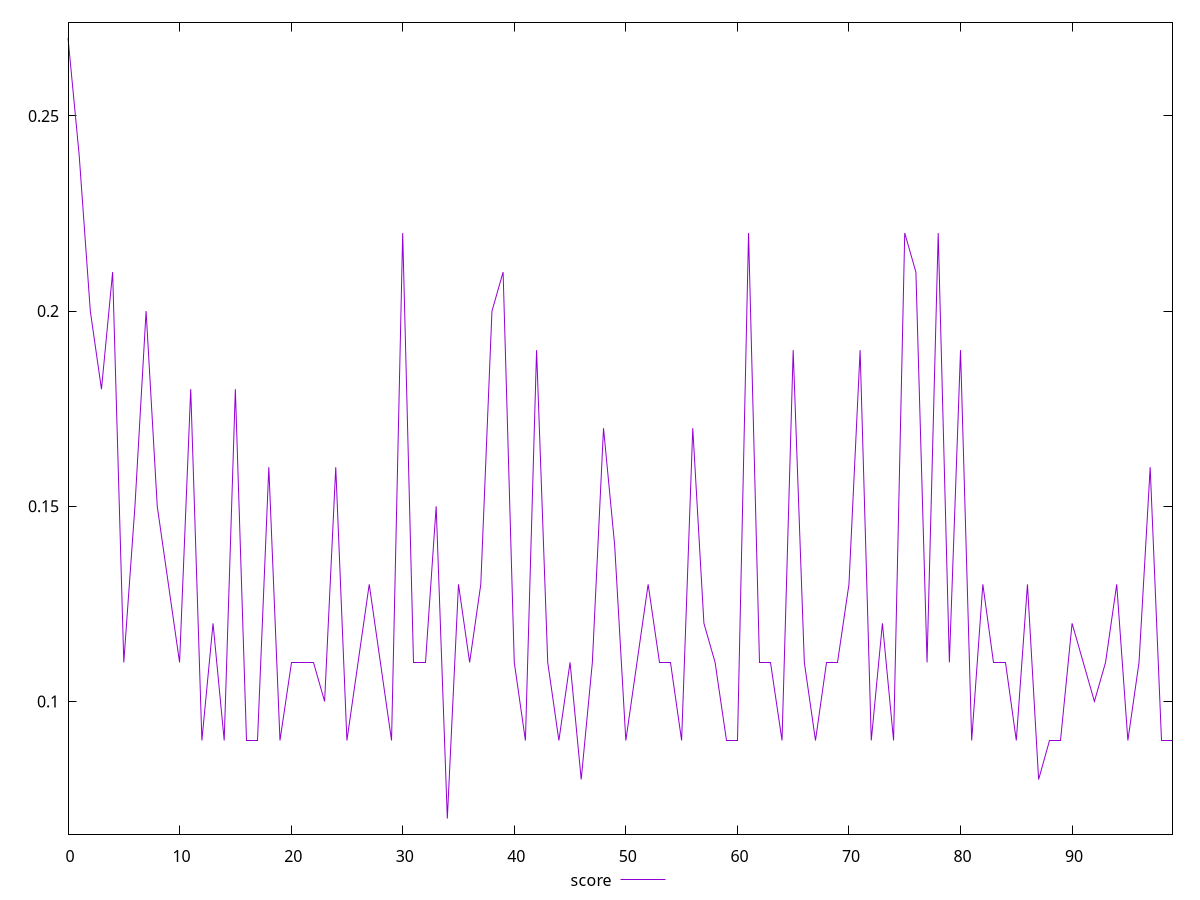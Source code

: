 reset

$score <<EOF
0 0.27
1 0.24
2 0.2
3 0.18
4 0.21
5 0.11
6 0.15
7 0.2
8 0.15
9 0.13
10 0.11
11 0.18
12 0.09
13 0.12
14 0.09
15 0.18
16 0.09
17 0.09
18 0.16
19 0.09
20 0.11
21 0.11
22 0.11
23 0.1
24 0.16
25 0.09
26 0.11
27 0.13
28 0.11
29 0.09
30 0.22
31 0.11
32 0.11
33 0.15
34 0.07
35 0.13
36 0.11
37 0.13
38 0.2
39 0.21
40 0.11
41 0.09
42 0.19
43 0.11
44 0.09
45 0.11
46 0.08
47 0.11
48 0.17
49 0.14
50 0.09
51 0.11
52 0.13
53 0.11
54 0.11
55 0.09
56 0.17
57 0.12
58 0.11
59 0.09
60 0.09
61 0.22
62 0.11
63 0.11
64 0.09
65 0.19
66 0.11
67 0.09
68 0.11
69 0.11
70 0.13
71 0.19
72 0.09
73 0.12
74 0.09
75 0.22
76 0.21
77 0.11
78 0.22
79 0.11
80 0.19
81 0.09
82 0.13
83 0.11
84 0.11
85 0.09
86 0.13
87 0.08
88 0.09
89 0.09
90 0.12
91 0.11
92 0.1
93 0.11
94 0.13
95 0.09
96 0.11
97 0.16
98 0.09
99 0.09
EOF

set key outside below
set xrange [0:99]
set yrange [0.066:0.274]
set trange [0.066:0.274]
set terminal svg size 640, 500 enhanced background rgb 'white'
set output "report/report_00029_2021-02-24T13-36-40.390Z/unused-javascript/samples/astro/score/values.svg"

plot $score title "score" with line

reset
